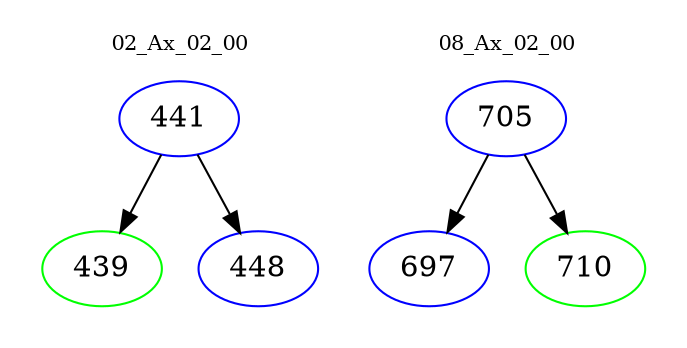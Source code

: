 digraph{
subgraph cluster_0 {
color = white
label = "02_Ax_02_00";
fontsize=10;
T0_441 [label="441", color="blue"]
T0_441 -> T0_439 [color="black"]
T0_439 [label="439", color="green"]
T0_441 -> T0_448 [color="black"]
T0_448 [label="448", color="blue"]
}
subgraph cluster_1 {
color = white
label = "08_Ax_02_00";
fontsize=10;
T1_705 [label="705", color="blue"]
T1_705 -> T1_697 [color="black"]
T1_697 [label="697", color="blue"]
T1_705 -> T1_710 [color="black"]
T1_710 [label="710", color="green"]
}
}
